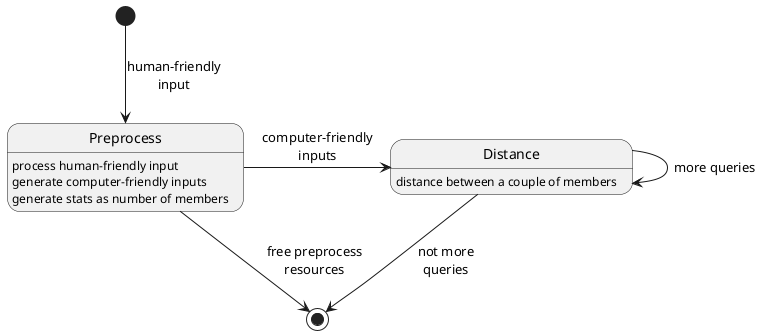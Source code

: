 @startuml

[*] --> Preprocess : human-friendly\ninput
Preprocess : process human-friendly input 
Preprocess : generate computer-friendly inputs 
Preprocess : generate stats as number of members
Preprocess -right-> Distance : computer-friendly\ninputs
Preprocess -down-> [*] : free preprocess\nresources 

Distance : distance between a couple of members 
Distance -right-> Distance : more queries
Distance -down-> [*] : not more\nqueries

@enduml

